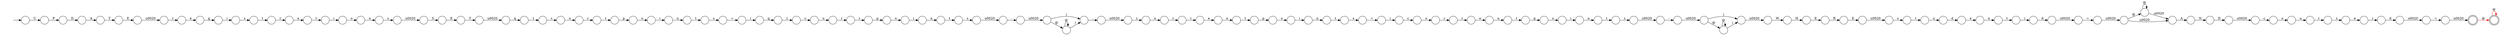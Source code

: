 digraph Automaton {
  rankdir = LR;
  0 [shape=circle,label=""];
  0 -> 128 [label="i"]
  1 [shape=circle,label=""];
  1 -> 54 [label=","]
  2 [shape=circle,label=""];
  2 -> 20 [label="t"]
  3 [shape=circle,label=""];
  3 -> 26 [label="r"]
  4 [shape=circle,label=""];
  4 -> 56 [label="s"]
  5 [shape=circle,label=""];
  5 -> 27 [label="u"]
  6 [shape=circle,label=""];
  6 -> 114 [label="R"]
  7 [shape=circle,label=""];
  7 -> 116 [label="q"]
  8 [shape=circle,label=""];
  8 -> 31 [label="H"]
  9 [shape=circle,label=""];
  9 -> 119 [label="n"]
  10 [shape=circle,label=""];
  10 -> 3 [label="u"]
  11 [shape=circle,label=""];
  11 -> 49 [label="i"]
  12 [shape=circle,label=""];
  12 -> 94 [label="1"]
  13 [shape=circle,label=""];
  13 -> 10 [label="c"]
  14 [shape=circle,label=""];
  14 -> 110 [label="r"]
  15 [shape=circle,label=""];
  15 -> 69 [label="A"]
  16 [shape=circle,label=""];
  16 -> 35 [label="s"]
  17 [shape=circle,label=""];
  17 -> 15 [label="D"]
  18 [shape=circle,label=""];
  18 -> 36 [label="o"]
  19 [shape=circle,label=""];
  19 -> 118 [label="r"]
  20 [shape=circle,label=""];
  20 -> 81 [label="i"]
  21 [shape=circle,label=""];
  21 -> 85 [label="S"]
  22 [shape=circle,label=""];
  22 -> 112 [label="u"]
  23 [shape=circle,label=""];
  23 -> 47 [label="\u0020"]
  24 [shape=circle,label=""];
  24 -> 0 [label="g"]
  25 [shape=circle,label=""];
  25 -> 98 [label="c"]
  26 [shape=circle,label=""];
  26 -> 34 [label="r"]
  27 [shape=circle,label=""];
  27 -> 86 [label="r"]
  28 [shape=circle,label=""];
  28 -> 58 [label="e"]
  29 [shape=circle,label=""];
  29 -> 73 [label="s"]
  30 [shape=circle,label=""];
  30 -> 4 [label="t"]
  31 [shape=circle,label=""];
  31 -> 6 [label="E"]
  32 [shape=circle,label=""];
  32 -> 70 [label="i"]
  33 [shape=circle,label=""];
  33 -> 63 [label="i"]
  34 [shape=circle,label=""];
  34 -> 9 [label="e"]
  35 [shape=circle,label=""];
  35 -> 21 [label="\u0020"]
  36 [shape=circle,label=""];
  36 -> 125 [label="i"]
  37 [shape=circle,label=""];
  37 -> 67 [label="\u0020"]
  38 [shape=circle,label=""];
  38 -> 96 [label="u"]
  39 [shape=circle,label=""];
  39 -> 19 [label="u"]
  40 [shape=circle,label=""];
  40 -> 41 [label="t"]
  41 [shape=circle,label=""];
  41 -> 82 [label="s"]
  42 [shape=circle,label=""];
  42 -> 66 [label="i"]
  43 [shape=circle,label=""];
  43 -> 71 [label="T"]
  44 [shape=circle,label=""];
  44 -> 51 [label="c"]
  45 [shape=circle,label=""];
  45 -> 83 [label="="]
  46 [shape=circle,label=""];
  46 -> 102 [label="\u0020"]
  47 [shape=circle,label=""];
  47 -> 37 [label="-"]
  48 [shape=circle,label=""];
  48 -> 90 [label="="]
  49 [shape=circle,label=""];
  49 -> 68 [label="n"]
  50 [shape=circle,label=""];
  50 -> 22 [label="t"]
  51 [shape=circle,label=""];
  51 -> 14 [label="u"]
  52 [shape=circle,label=""];
  52 -> 124 [label="\u0020"]
  53 [shape=circle,label=""];
  53 -> 23 [label="s"]
  54 [shape=circle,label=""];
  54 -> 13 [label="\u0020"]
  55 [shape=circle,label=""];
  55 -> 8 [label="W"]
  56 [shape=circle,label=""];
  56 -> 93 [label="="]
  57 [shape=circle,label=""];
  57 -> 65 [label="e"]
  58 [shape=circle,label=""];
  58 -> 84 [label="n"]
  59 [shape=circle,label=""];
  59 -> 120 [label="p"]
  60 [shape=circle,label=""];
  60 -> 17 [label="P"]
  61 [shape=circle,label=""];
  61 -> 92 [label="@"]
  61 -> 103 [label="\u0020"]
  62 [shape=doublecircle,label=""];
  62 -> 88 [label="@",color=red]
  63 [shape=circle,label=""];
  63 -> 121 [label="o"]
  64 [shape=circle,label=""];
  64 -> 46 [label="-"]
  65 [shape=circle,label=""];
  65 -> 2 [label="n"]
  66 [shape=circle,label=""];
  66 -> 40 [label="n"]
  67 [shape=circle,label=""];
  67 -> 1 [label=")"]
  67 -> 72 [label="@"]
  68 [shape=circle,label=""];
  68 -> 29 [label="t"]
  69 [shape=circle,label=""];
  69 -> 79 [label="T"]
  70 [shape=circle,label=""];
  70 -> 30 [label="n"]
  71 [shape=circle,label=""];
  71 -> 91 [label="\u0020"]
  72 [shape=circle,label=""];
  72 -> 1 [label=")"]
  72 -> 72 [label="@"]
  73 [shape=circle,label=""];
  73 -> 64 [label="\u0020"]
  74 [shape=circle,label=""];
  74 -> 45 [label="\u0020"]
  75 [shape=circle,label=""];
  75 -> 115 [label="d"]
  76 [shape=circle,label=""];
  76 -> 11 [label="o"]
  77 [shape=circle,label=""];
  77 -> 25 [label="\u0020"]
  78 [shape=circle,label=""];
  78 -> 101 [label="p"]
  79 [shape=circle,label=""];
  79 -> 52 [label="E"]
  80 [shape=circle,label=""];
  80 -> 55 [label="\u0020"]
  81 [shape=circle,label=""];
  81 -> 74 [label="d"]
  82 [shape=circle,label=""];
  82 -> 89 [label="="]
  83 [shape=circle,label=""];
  83 -> 61 [label="\u0020"]
  84 [shape=circle,label=""];
  84 -> 117 [label="t"]
  85 [shape=circle,label=""];
  85 -> 43 [label="E"]
  86 [shape=circle,label=""];
  86 -> 28 [label="r"]
  87 [shape=circle,label=""];
  87 -> 122 [label="a"]
  88 [shape=doublecircle,label=""];
  88 -> 88 [label="@",color=red]
  89 [shape=circle,label=""];
  89 -> 7 [label="("]
  90 [shape=circle,label=""];
  90 -> 62 [label="\u0020"]
  91 [shape=circle,label=""];
  91 -> 12 [label="q"]
  92 [shape=circle,label=""];
  92 -> 92 [label="@"]
  92 -> 103 [label="\u0020"]
  93 [shape=circle,label=""];
  93 -> 123 [label="("]
  94 [shape=circle,label=""];
  94 -> 38 [label="c"]
  95 [shape=circle,label=""];
  95 -> 99 [label="t"]
  96 [shape=circle,label=""];
  96 -> 106 [label="r"]
  97 [shape=circle,label=""];
  97 -> 80 [label=")"]
  97 -> 97 [label="@"]
  98 [shape=circle,label=""];
  98 -> 39 [label="o"]
  99 [shape=circle,label=""];
  99 -> 87 [label="r"]
  100 [shape=circle,label=""];
  100 -> 77 [label="D"]
  101 [shape=circle,label=""];
  101 -> 42 [label="o"]
  102 [shape=circle,label=""];
  102 -> 80 [label=")"]
  102 -> 97 [label="@"]
  103 [shape=circle,label=""];
  103 -> 127 [label="A"]
  104 [shape=circle,label=""];
  104 -> 24 [label="e"]
  105 [shape=circle,label=""];
  105 -> 126 [label="e"]
  106 [shape=circle,label=""];
  106 -> 78 [label="r"]
  107 [shape=circle,label=""];
  initial [shape=plaintext,label=""];
  initial -> 107
  107 -> 60 [label="U"]
  108 [shape=circle,label=""];
  108 -> 50 [label="s"]
  109 [shape=circle,label=""];
  109 -> 18 [label="p"]
  110 [shape=circle,label=""];
  110 -> 109 [label="r"]
  111 [shape=circle,label=""];
  111 -> 108 [label="\u0020"]
  112 [shape=circle,label=""];
  112 -> 57 [label="d"]
  113 [shape=circle,label=""];
  113 -> 53 [label="t"]
  114 [shape=circle,label=""];
  114 -> 111 [label="E"]
  115 [shape=circle,label=""];
  115 -> 48 [label="\u0020"]
  116 [shape=circle,label=""];
  116 -> 44 [label="1"]
  117 [shape=circle,label=""];
  117 -> 76 [label="p"]
  118 [shape=circle,label=""];
  118 -> 105 [label="s"]
  119 [shape=circle,label=""];
  119 -> 59 [label="t"]
  120 [shape=circle,label=""];
  120 -> 32 [label="o"]
  121 [shape=circle,label=""];
  121 -> 16 [label="n"]
  122 [shape=circle,label=""];
  122 -> 33 [label="t"]
  123 [shape=circle,label=""];
  123 -> 5 [label="c"]
  124 [shape=circle,label=""];
  124 -> 104 [label="r"]
  125 [shape=circle,label=""];
  125 -> 113 [label="n"]
  126 [shape=circle,label=""];
  126 -> 75 [label="i"]
  127 [shape=circle,label=""];
  127 -> 100 [label="N"]
  128 [shape=circle,label=""];
  128 -> 95 [label="s"]
}
